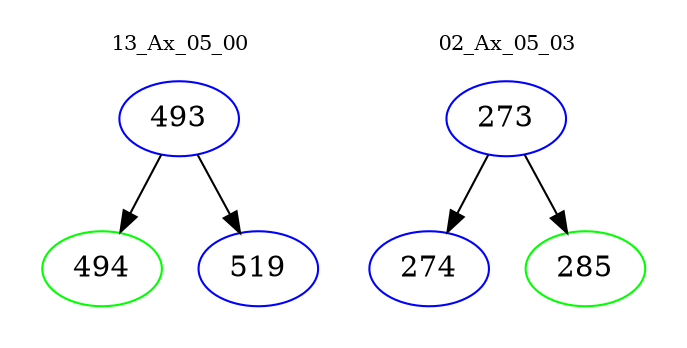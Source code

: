 digraph{
subgraph cluster_0 {
color = white
label = "13_Ax_05_00";
fontsize=10;
T0_493 [label="493", color="blue"]
T0_493 -> T0_494 [color="black"]
T0_494 [label="494", color="green"]
T0_493 -> T0_519 [color="black"]
T0_519 [label="519", color="blue"]
}
subgraph cluster_1 {
color = white
label = "02_Ax_05_03";
fontsize=10;
T1_273 [label="273", color="blue"]
T1_273 -> T1_274 [color="black"]
T1_274 [label="274", color="blue"]
T1_273 -> T1_285 [color="black"]
T1_285 [label="285", color="green"]
}
}
